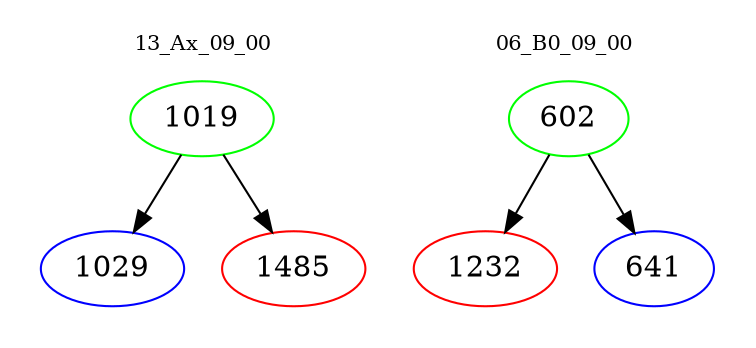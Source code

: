 digraph{
subgraph cluster_0 {
color = white
label = "13_Ax_09_00";
fontsize=10;
T0_1019 [label="1019", color="green"]
T0_1019 -> T0_1029 [color="black"]
T0_1029 [label="1029", color="blue"]
T0_1019 -> T0_1485 [color="black"]
T0_1485 [label="1485", color="red"]
}
subgraph cluster_1 {
color = white
label = "06_B0_09_00";
fontsize=10;
T1_602 [label="602", color="green"]
T1_602 -> T1_1232 [color="black"]
T1_1232 [label="1232", color="red"]
T1_602 -> T1_641 [color="black"]
T1_641 [label="641", color="blue"]
}
}
